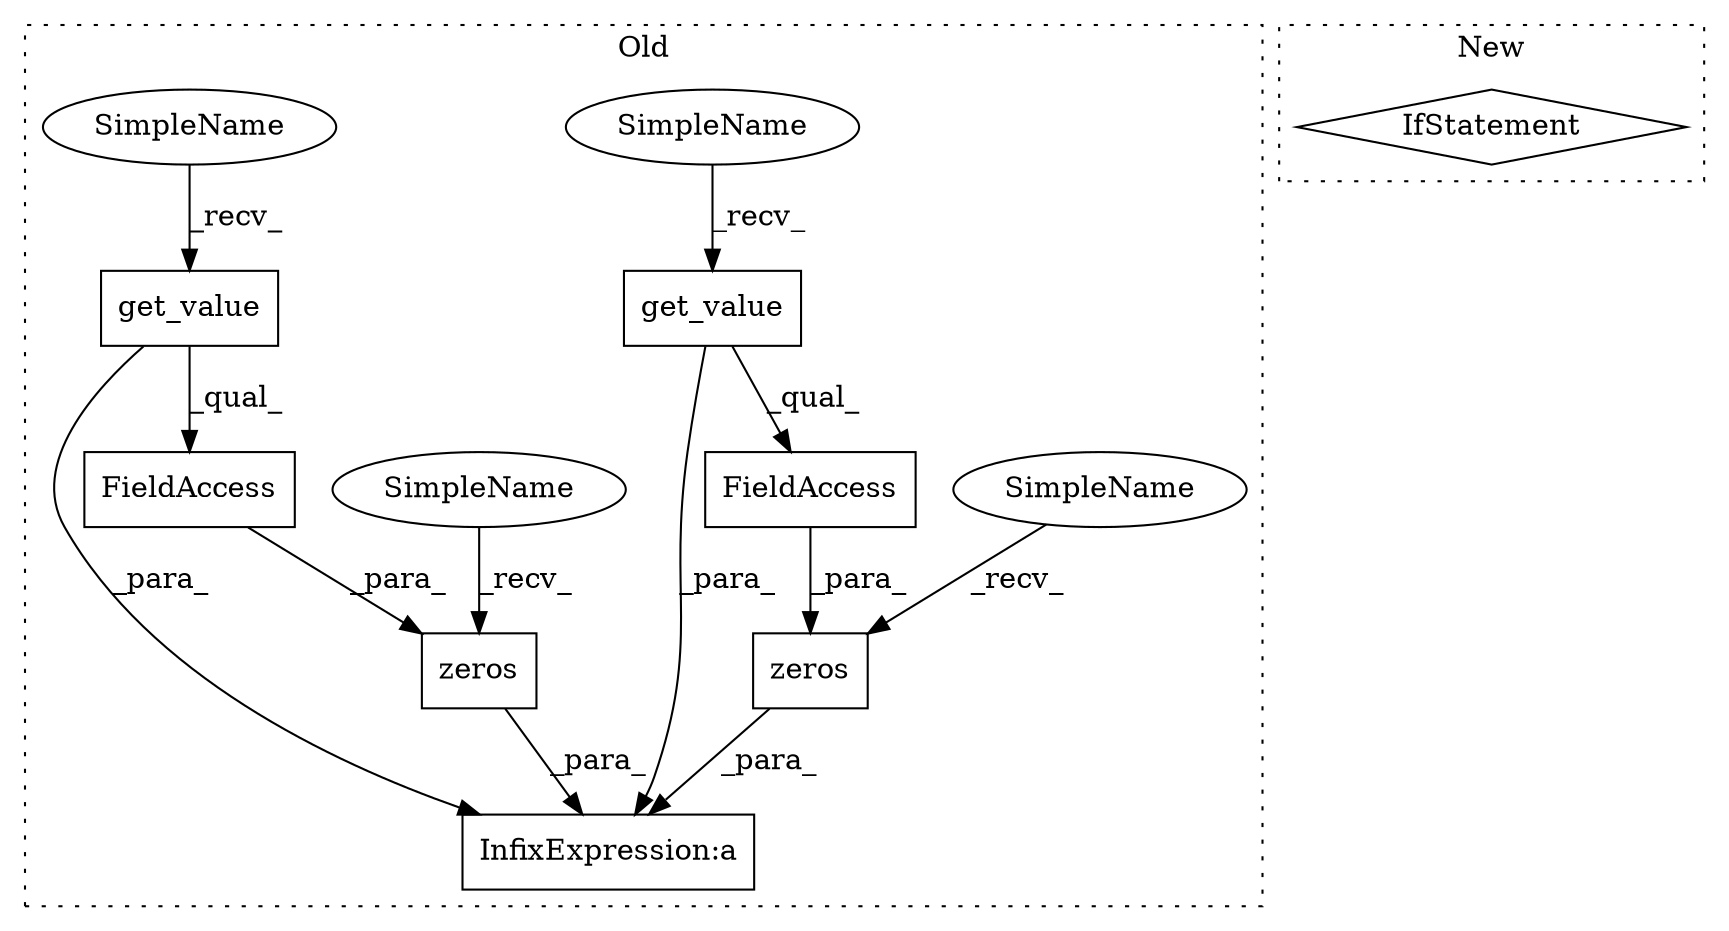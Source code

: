 digraph G {
subgraph cluster0 {
1 [label="get_value" a="32" s="15858,15869" l="10,1" shape="box"];
3 [label="zeros" a="32" s="15844,15876" l="6,1" shape="box"];
4 [label="FieldAccess" a="22" s="15850" l="26" shape="box"];
5 [label="get_value" a="32" s="16017,16028" l="10,1" shape="box"];
6 [label="FieldAccess" a="22" s="16009" l="26" shape="box"];
7 [label="zeros" a="32" s="16003,16035" l="6,1" shape="box"];
8 [label="InfixExpression:a" a="27" s="16141" l="3" shape="box"];
9 [label="SimpleName" a="42" s="15997" l="5" shape="ellipse"];
10 [label="SimpleName" a="42" s="15838" l="5" shape="ellipse"];
11 [label="SimpleName" a="42" s="16009" l="7" shape="ellipse"];
12 [label="SimpleName" a="42" s="15850" l="7" shape="ellipse"];
label = "Old";
style="dotted";
}
subgraph cluster1 {
2 [label="IfStatement" a="25" s="16734" l="47" shape="diamond"];
label = "New";
style="dotted";
}
1 -> 8 [label="_para_"];
1 -> 4 [label="_qual_"];
3 -> 8 [label="_para_"];
4 -> 3 [label="_para_"];
5 -> 6 [label="_qual_"];
5 -> 8 [label="_para_"];
6 -> 7 [label="_para_"];
7 -> 8 [label="_para_"];
9 -> 7 [label="_recv_"];
10 -> 3 [label="_recv_"];
11 -> 5 [label="_recv_"];
12 -> 1 [label="_recv_"];
}